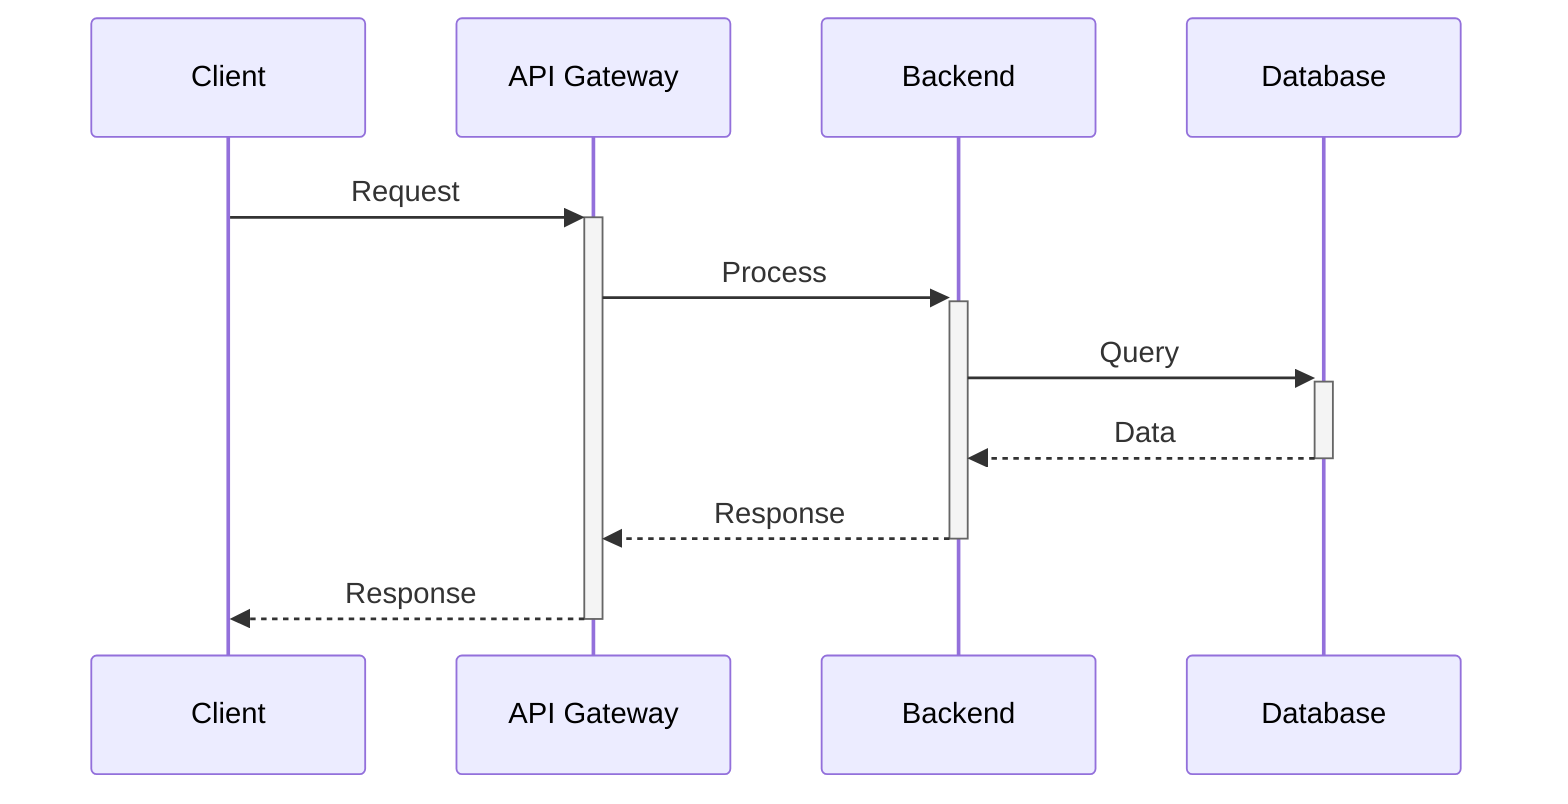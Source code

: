 sequenceDiagram  
    Client->>+API Gateway: Request  
    API Gateway->>+Backend: Process  
    Backend->>+Database: Query  
    Database-->>-Backend: Data  
    Backend-->>-API Gateway: Response  
    API Gateway-->>-Client: Response